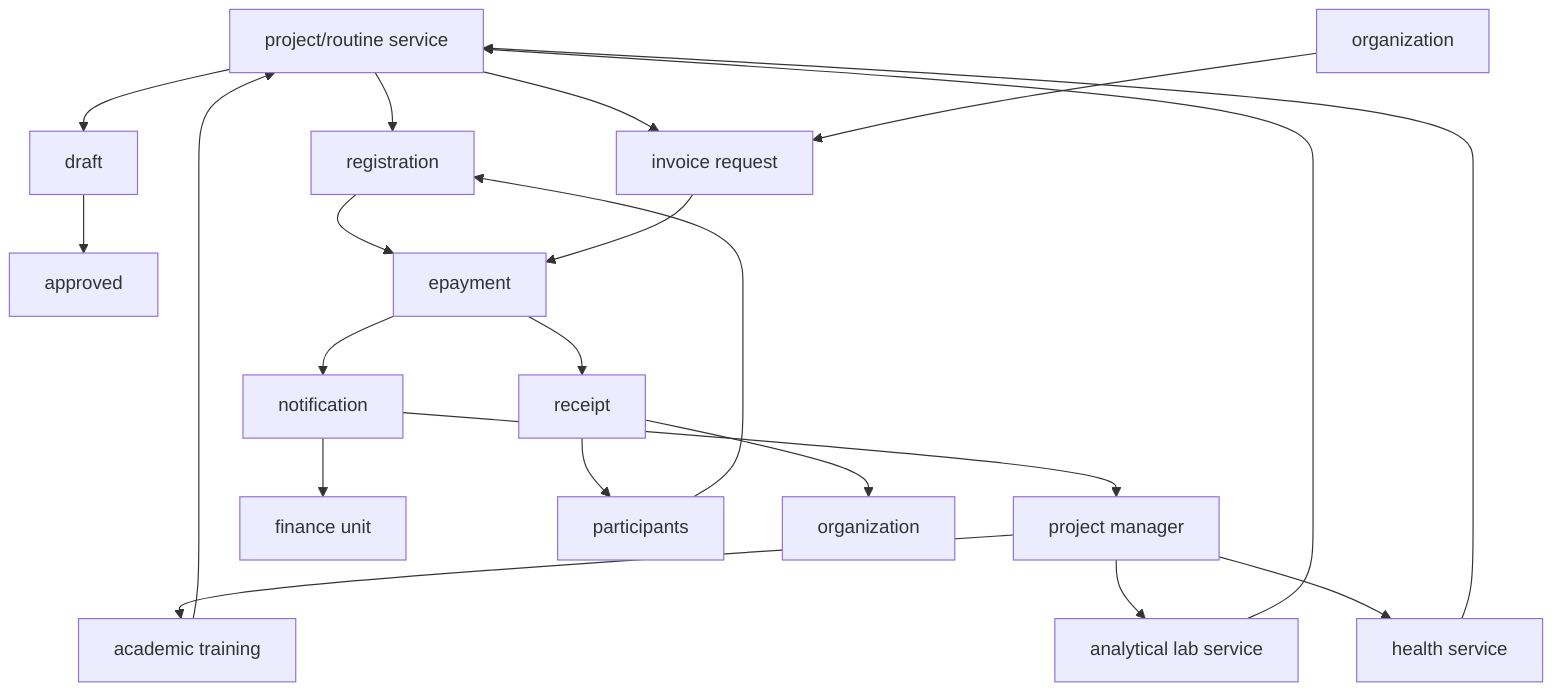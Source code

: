 flowchart
    project[project/routine service] --> draft --> approved
    project --> registration --> epayment
    project --> invoice[invoice request]
    invoice --> epayment
    epayment --> notification
    notification --> pm[project manager]
    notification --> finance[finance unit]
    acadtraining[academic training] --> project
    lab[analytical lab service] --> project
    health[health service] --> project
    pm --> acadtraining
    pm --> lab
    pm --> health
    participants --> registration
    org[organization] --> invoice
    epayment --> receipt
    receipt --> organization
    receipt --> participants